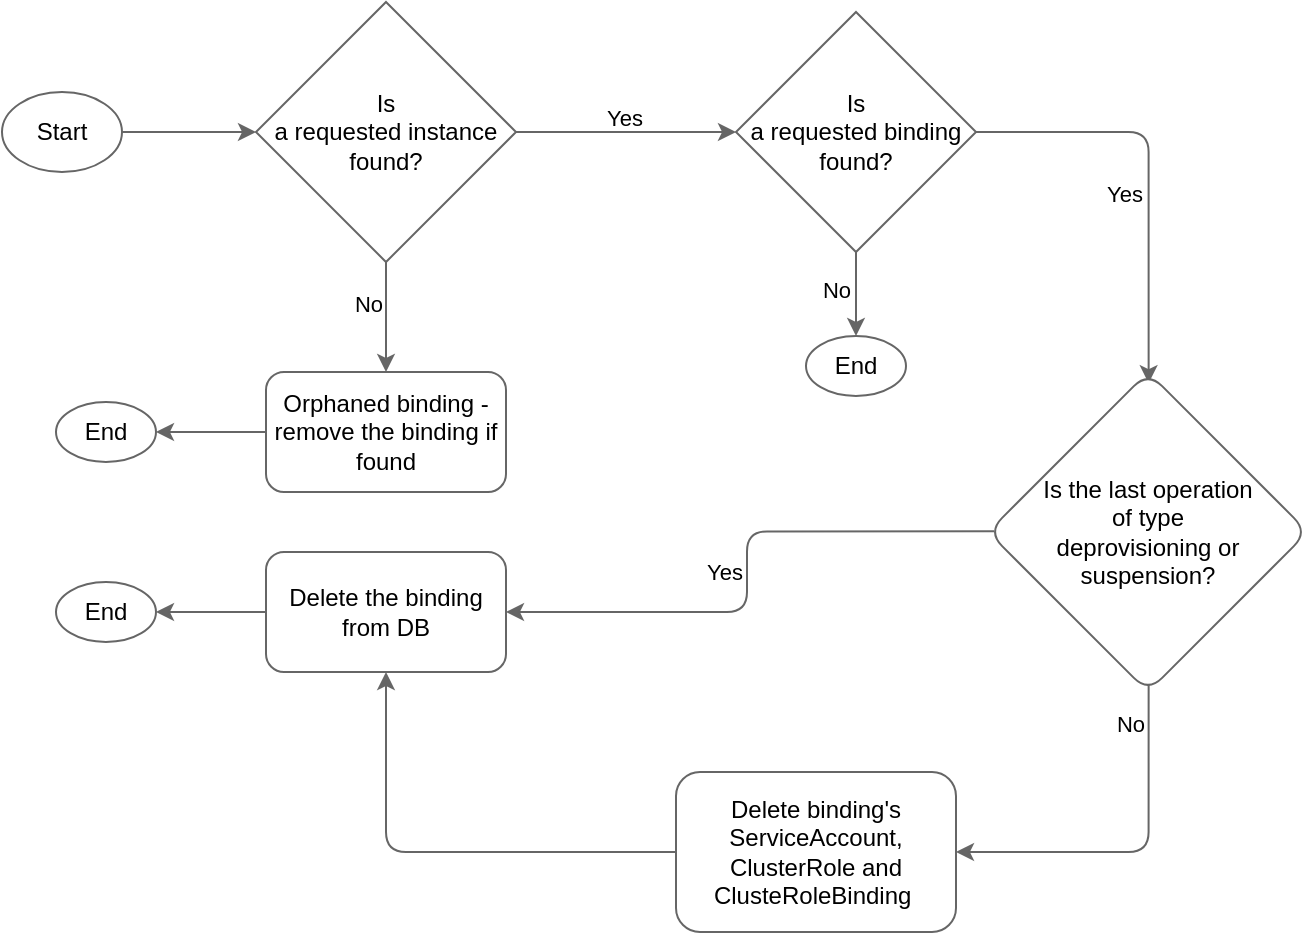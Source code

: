 <mxfile version="24.7.17">
  <diagram name="Page-1" id="DYFdJtEx81X-teSN2fxA">
    <mxGraphModel dx="1820" dy="761" grid="0" gridSize="10" guides="1" tooltips="1" connect="1" arrows="1" fold="1" page="0" pageScale="1" pageWidth="850" pageHeight="1100" background="#ffffff" math="0" shadow="0">
      <root>
        <mxCell id="0" />
        <mxCell id="1" parent="0" />
        <mxCell id="uTxP797zPTyYRlyg6JWm-3" style="edgeStyle=orthogonalEdgeStyle;rounded=1;orthogonalLoop=1;jettySize=auto;html=1;curved=0;strokeColor=#666666;" parent="1" source="uTxP797zPTyYRlyg6JWm-1" target="uTxP797zPTyYRlyg6JWm-4" edge="1">
          <mxGeometry relative="1" as="geometry">
            <mxPoint x="120" y="100" as="targetPoint" />
          </mxGeometry>
        </mxCell>
        <mxCell id="uTxP797zPTyYRlyg6JWm-1" value="Start" style="ellipse;whiteSpace=wrap;html=1;fillColor=#ffffff;fontColor=#000000;strokeColor=#666666;" parent="1" vertex="1">
          <mxGeometry x="153" y="80" width="60" height="40" as="geometry" />
        </mxCell>
        <mxCell id="uTxP797zPTyYRlyg6JWm-8" style="edgeStyle=orthogonalEdgeStyle;rounded=1;orthogonalLoop=1;jettySize=auto;html=1;curved=0;strokeColor=#666666;fontColor=#000000;labelBackgroundColor=none;" parent="1" source="uTxP797zPTyYRlyg6JWm-4" target="uTxP797zPTyYRlyg6JWm-7" edge="1">
          <mxGeometry relative="1" as="geometry" />
        </mxCell>
        <mxCell id="uTxP797zPTyYRlyg6JWm-10" value="No" style="edgeLabel;html=1;align=center;verticalAlign=middle;resizable=0;points=[];labelBackgroundColor=none;fontColor=#000000;" parent="uTxP797zPTyYRlyg6JWm-8" vertex="1" connectable="0">
          <mxGeometry x="-0.196" y="-1" relative="1" as="geometry">
            <mxPoint x="-8" y="-1" as="offset" />
          </mxGeometry>
        </mxCell>
        <mxCell id="uTxP797zPTyYRlyg6JWm-13" value="Yes" style="edgeStyle=orthogonalEdgeStyle;rounded=1;orthogonalLoop=1;jettySize=auto;html=1;curved=0;strokeColor=#666666;labelBackgroundColor=none;fontColor=#000000;" parent="1" source="uTxP797zPTyYRlyg6JWm-4" target="uTxP797zPTyYRlyg6JWm-14" edge="1">
          <mxGeometry x="-0.018" y="7" relative="1" as="geometry">
            <mxPoint x="440" y="100" as="targetPoint" />
            <mxPoint as="offset" />
          </mxGeometry>
        </mxCell>
        <mxCell id="uTxP797zPTyYRlyg6JWm-4" value="Is&lt;br&gt;a requested instance found?" style="rhombus;whiteSpace=wrap;html=1;fillColor=#ffffff;fontColor=#000000;strokeColor=#666666;" parent="1" vertex="1">
          <mxGeometry x="280" y="35" width="130" height="130" as="geometry" />
        </mxCell>
        <mxCell id="uTxP797zPTyYRlyg6JWm-6" value="End" style="ellipse;whiteSpace=wrap;html=1;fillColor=#ffffff;fontColor=#000000;strokeColor=#666666;" parent="1" vertex="1">
          <mxGeometry x="180" y="235" width="50" height="30" as="geometry" />
        </mxCell>
        <mxCell id="uTxP797zPTyYRlyg6JWm-9" style="edgeStyle=orthogonalEdgeStyle;rounded=1;orthogonalLoop=1;jettySize=auto;html=1;curved=0;strokeColor=#666666;" parent="1" source="uTxP797zPTyYRlyg6JWm-7" target="uTxP797zPTyYRlyg6JWm-6" edge="1">
          <mxGeometry relative="1" as="geometry">
            <mxPoint x="345" y="290" as="targetPoint" />
          </mxGeometry>
        </mxCell>
        <mxCell id="uTxP797zPTyYRlyg6JWm-7" value="Orphaned binding -remove the binding if found" style="whiteSpace=wrap;html=1;fillColor=#ffffff;fontColor=#000000;strokeColor=#666666;rounded=1;" parent="1" vertex="1">
          <mxGeometry x="285" y="220" width="120" height="60" as="geometry" />
        </mxCell>
        <mxCell id="uTxP797zPTyYRlyg6JWm-17" value="No" style="edgeStyle=orthogonalEdgeStyle;rounded=1;orthogonalLoop=1;jettySize=auto;html=1;curved=0;strokeColor=#666666;fontColor=#000000;labelBackgroundColor=none;" parent="1" source="uTxP797zPTyYRlyg6JWm-14" target="uTxP797zPTyYRlyg6JWm-16" edge="1">
          <mxGeometry x="-0.095" y="-10" relative="1" as="geometry">
            <mxPoint as="offset" />
          </mxGeometry>
        </mxCell>
        <mxCell id="uTxP797zPTyYRlyg6JWm-19" value="Yes" style="edgeStyle=orthogonalEdgeStyle;rounded=1;orthogonalLoop=1;jettySize=auto;html=1;curved=0;strokeColor=#666666;labelBackgroundColor=none;fontColor=#000000;entryX=0.502;entryY=0.035;entryDx=0;entryDy=0;entryPerimeter=0;" parent="1" source="uTxP797zPTyYRlyg6JWm-14" target="uTxP797zPTyYRlyg6JWm-21" edge="1">
          <mxGeometry x="0.107" y="-12" relative="1" as="geometry">
            <mxPoint x="710" y="180" as="targetPoint" />
            <mxPoint as="offset" />
          </mxGeometry>
        </mxCell>
        <mxCell id="uTxP797zPTyYRlyg6JWm-14" value="Is&lt;br&gt;a requested binding found?" style="rhombus;whiteSpace=wrap;html=1;fillColor=#ffffff;fontColor=#000000;strokeColor=#666666;" parent="1" vertex="1">
          <mxGeometry x="520" y="40" width="120" height="120" as="geometry" />
        </mxCell>
        <mxCell id="uTxP797zPTyYRlyg6JWm-16" value="End" style="ellipse;whiteSpace=wrap;html=1;fillColor=#ffffff;fontColor=#000000;strokeColor=#666666;" parent="1" vertex="1">
          <mxGeometry x="555" y="202" width="50" height="30" as="geometry" />
        </mxCell>
        <mxCell id="uTxP797zPTyYRlyg6JWm-23" value="Yes" style="edgeStyle=orthogonalEdgeStyle;rounded=1;orthogonalLoop=1;jettySize=auto;html=1;curved=0;strokeColor=#666666;fontColor=#000000;labelBackgroundColor=none;exitX=0.019;exitY=0.498;exitDx=0;exitDy=0;exitPerimeter=0;" parent="1" source="uTxP797zPTyYRlyg6JWm-21" target="uTxP797zPTyYRlyg6JWm-24" edge="1">
          <mxGeometry x="0.012" y="-12" relative="1" as="geometry">
            <mxPoint x="590" y="340.0" as="targetPoint" />
            <mxPoint as="offset" />
          </mxGeometry>
        </mxCell>
        <mxCell id="uTxP797zPTyYRlyg6JWm-26" style="edgeStyle=orthogonalEdgeStyle;rounded=1;orthogonalLoop=1;jettySize=auto;html=1;entryX=1;entryY=0.5;entryDx=0;entryDy=0;curved=0;strokeColor=#666666;fontColor=#000000;labelBackgroundColor=none;exitX=0.502;exitY=0.973;exitDx=0;exitDy=0;exitPerimeter=0;" parent="1" source="uTxP797zPTyYRlyg6JWm-21" target="uTxP797zPTyYRlyg6JWm-25" edge="1">
          <mxGeometry relative="1" as="geometry">
            <Array as="points">
              <mxPoint x="726" y="460" />
            </Array>
          </mxGeometry>
        </mxCell>
        <mxCell id="uTxP797zPTyYRlyg6JWm-28" value="No" style="edgeLabel;html=1;align=center;verticalAlign=middle;resizable=0;points=[];labelBackgroundColor=none;fontColor=#000000;" parent="uTxP797zPTyYRlyg6JWm-26" vertex="1" connectable="0">
          <mxGeometry x="-0.782" y="1" relative="1" as="geometry">
            <mxPoint x="-11" y="1" as="offset" />
          </mxGeometry>
        </mxCell>
        <mxCell id="uTxP797zPTyYRlyg6JWm-21" value="Is the last operation &lt;br&gt;of type&lt;br&gt;deprovisioning or suspension?" style="rhombus;whiteSpace=wrap;html=1;fillColor=#ffffff;fontColor=#000000;strokeColor=#666666;rounded=1;" parent="1" vertex="1">
          <mxGeometry x="646" y="220" width="160" height="160" as="geometry" />
        </mxCell>
        <mxCell id="uTxP797zPTyYRlyg6JWm-30" style="edgeStyle=orthogonalEdgeStyle;rounded=1;orthogonalLoop=1;jettySize=auto;html=1;curved=0;strokeColor=#666666;" parent="1" source="uTxP797zPTyYRlyg6JWm-24" target="uTxP797zPTyYRlyg6JWm-29" edge="1">
          <mxGeometry relative="1" as="geometry" />
        </mxCell>
        <mxCell id="uTxP797zPTyYRlyg6JWm-24" value="Delete the binding from DB" style="whiteSpace=wrap;html=1;fillColor=#ffffff;fontColor=#000000;strokeColor=#666666;rounded=1;" parent="1" vertex="1">
          <mxGeometry x="285" y="310" width="120" height="60" as="geometry" />
        </mxCell>
        <mxCell id="uTxP797zPTyYRlyg6JWm-27" style="edgeStyle=orthogonalEdgeStyle;rounded=1;orthogonalLoop=1;jettySize=auto;html=1;curved=0;strokeColor=#666666;" parent="1" source="uTxP797zPTyYRlyg6JWm-25" target="uTxP797zPTyYRlyg6JWm-24" edge="1">
          <mxGeometry relative="1" as="geometry" />
        </mxCell>
        <mxCell id="uTxP797zPTyYRlyg6JWm-25" value="Delete binding&#39;s ServiceAccount, ClusterRole and ClusteRoleBinding&amp;nbsp;" style="whiteSpace=wrap;html=1;fillColor=#ffffff;fontColor=#000000;strokeColor=#666666;rounded=1;" parent="1" vertex="1">
          <mxGeometry x="490" y="420" width="140" height="80" as="geometry" />
        </mxCell>
        <mxCell id="uTxP797zPTyYRlyg6JWm-29" value="End" style="ellipse;whiteSpace=wrap;html=1;fillColor=#ffffff;fontColor=#000000;strokeColor=#666666;" parent="1" vertex="1">
          <mxGeometry x="180" y="325" width="50" height="30" as="geometry" />
        </mxCell>
      </root>
    </mxGraphModel>
  </diagram>
</mxfile>
